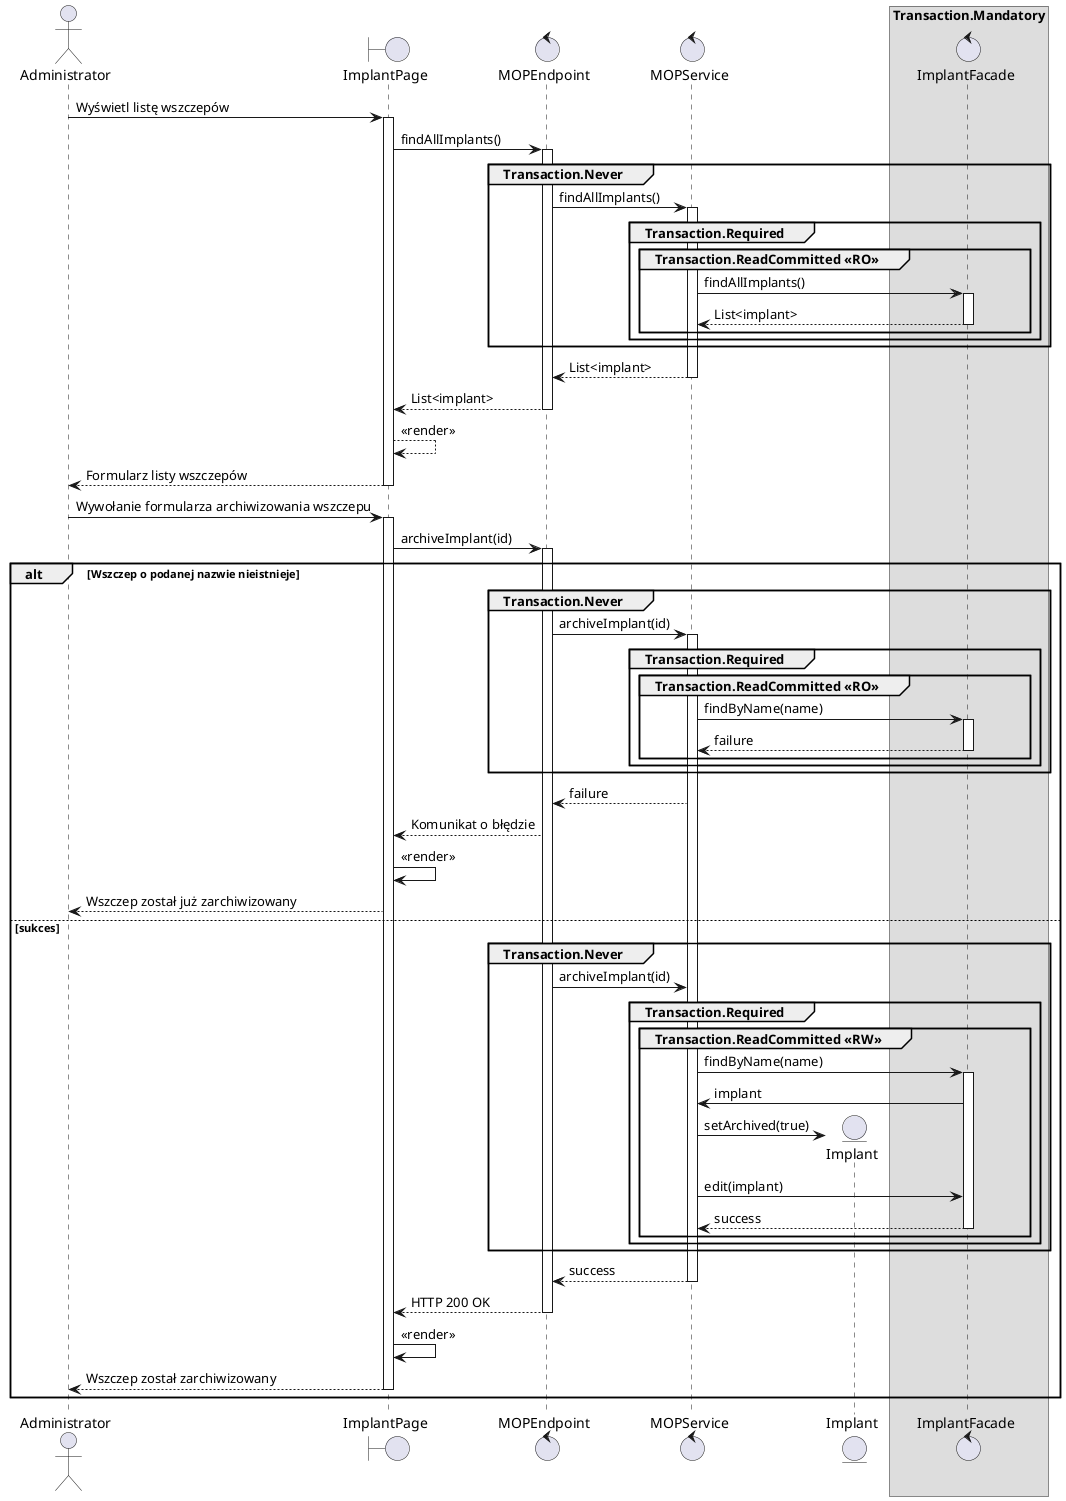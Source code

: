 @startuml MOP.2 - Usuń wszczep

actor Administrator as admin
boundary ImplantPage as gui
control MOPEndpoint as controller
control MOPService as service
entity Implant as implant
control ImplantFacade as facade

skinparam backgroundcolor transparent
box Transaction.Mandatory 
    participant facade
end box

admin -> gui ++ : Wyświetl listę wszczepów
gui -> controller ++ :  findAllImplants()
group Transaction.Never
    controller -> service ++ : findAllImplants()
    group Transaction.Required
        group Transaction.ReadCommitted <<RO>>
            service -> facade ++ : findAllImplants()
            return List<implant>
        end
    end
end
return List<implant>
return List<implant>
gui --> gui : <<render>>
return Formularz listy wszczepów

admin -> gui ++ : Wywołanie formularza archiwizowania wszczepu
gui -> controller ++ : archiveImplant(id)

alt Wszczep o podanej nazwie nieistnieje
    group Transaction.Never
        controller -> service ++: archiveImplant(id)
        group Transaction.Required
            group Transaction.ReadCommitted <<RO>>
                service -> facade ++ : findByName(name)
                return failure
            end
        end  
    end
    service --> controller : failure
    controller --> gui : Komunikat o błędzie
    gui -> gui : <<render>>
    gui --> admin : Wszczep został już zarchiwizowany

else  sukces
    group Transaction.Never
        controller -> service : archiveImplant(id)
        group Transaction.Required
            group Transaction.ReadCommitted <<RW>>
                service -> facade ++ : findByName(name)
                facade -> service : implant
                service -> implant **: setArchived(true)
                service -> facade : edit(implant)
                return success
            end
        end
    end
    return success
    return HTTP 200 OK
gui -> gui : <<render>>
return Wszczep został zarchiwizowany
end


@enduml